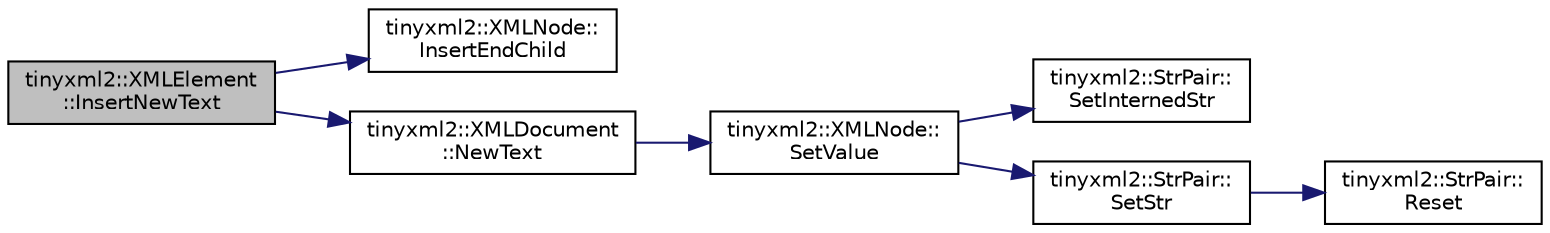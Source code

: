 digraph "tinyxml2::XMLElement::InsertNewText"
{
 // LATEX_PDF_SIZE
  edge [fontname="Helvetica",fontsize="10",labelfontname="Helvetica",labelfontsize="10"];
  node [fontname="Helvetica",fontsize="10",shape=record];
  rankdir="LR";
  Node1 [label="tinyxml2::XMLElement\l::InsertNewText",height=0.2,width=0.4,color="black", fillcolor="grey75", style="filled", fontcolor="black",tooltip="See InsertNewChildElement()"];
  Node1 -> Node2 [color="midnightblue",fontsize="10",style="solid",fontname="Helvetica"];
  Node2 [label="tinyxml2::XMLNode::\lInsertEndChild",height=0.2,width=0.4,color="black", fillcolor="white", style="filled",URL="$classtinyxml2_1_1XMLNode.html#ae3b422e98914d6002ca99bb1d2837103",tooltip=" "];
  Node1 -> Node3 [color="midnightblue",fontsize="10",style="solid",fontname="Helvetica"];
  Node3 [label="tinyxml2::XMLDocument\l::NewText",height=0.2,width=0.4,color="black", fillcolor="white", style="filled",URL="$classtinyxml2_1_1XMLDocument.html#acece5de77a0819f2341b08c1e1ed9987",tooltip=" "];
  Node3 -> Node4 [color="midnightblue",fontsize="10",style="solid",fontname="Helvetica"];
  Node4 [label="tinyxml2::XMLNode::\lSetValue",height=0.2,width=0.4,color="black", fillcolor="white", style="filled",URL="$classtinyxml2_1_1XMLNode.html#a09dd68cf9eae137579f6e50f36487513",tooltip=" "];
  Node4 -> Node5 [color="midnightblue",fontsize="10",style="solid",fontname="Helvetica"];
  Node5 [label="tinyxml2::StrPair::\lSetInternedStr",height=0.2,width=0.4,color="black", fillcolor="white", style="filled",URL="$classtinyxml2_1_1StrPair.html#a2baf6230e18333e02ab65d0897ee3941",tooltip=" "];
  Node4 -> Node6 [color="midnightblue",fontsize="10",style="solid",fontname="Helvetica"];
  Node6 [label="tinyxml2::StrPair::\lSetStr",height=0.2,width=0.4,color="black", fillcolor="white", style="filled",URL="$classtinyxml2_1_1StrPair.html#a1f82ec6b5bee35ee7466d8565e43b1de",tooltip=" "];
  Node6 -> Node7 [color="midnightblue",fontsize="10",style="solid",fontname="Helvetica"];
  Node7 [label="tinyxml2::StrPair::\lReset",height=0.2,width=0.4,color="black", fillcolor="white", style="filled",URL="$classtinyxml2_1_1StrPair.html#a80c1b3bd99bf62ae85c94a29ce537125",tooltip=" "];
}
